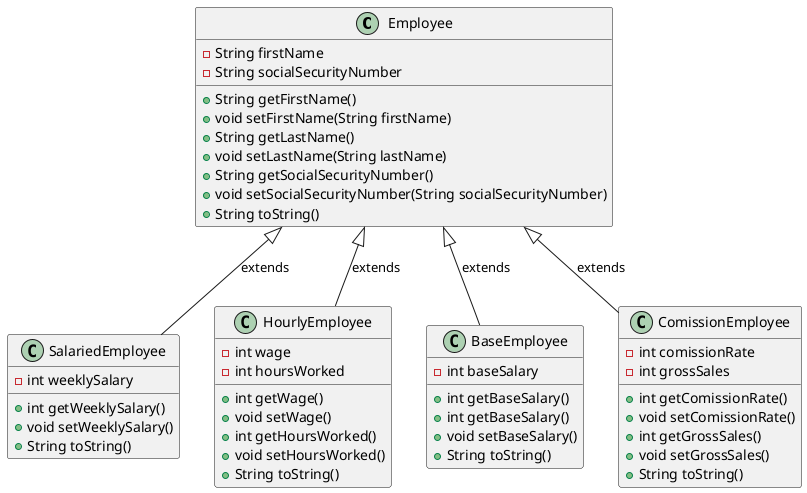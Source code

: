 'Part 1)'
@startuml
Employee <|-- SalariedEmployee : extends
Employee : -String firstName
Employee : -String socialSecurityNumber
Employee : +String getFirstName()
Employee : +void setFirstName(String firstName)
Employee : +String getLastName()
Employee : +void setLastName(String lastName)
Employee : +String getSocialSecurityNumber()
Employee : +void setSocialSecurityNumber(String socialSecurityNumber)
Employee : +String toString()

SalariedEmployee : -int weeklySalary
SalariedEmployee : +int getWeeklySalary()
SalariedEmployee : +void setWeeklySalary()
SalariedEmployee : +String toString()

Employee <|-- HourlyEmployee : extends
HourlyEmployee : -int wage
HourlyEmployee : -int hoursWorked
HourlyEmployee : +int getWage()
HourlyEmployee : +void setWage()
HourlyEmployee : +int getHoursWorked()
HourlyEmployee : +void setHoursWorked()
HourlyEmployee : +String toString()

Employee <|-- BaseEmployee : extends
BaseEmployee : -int baseSalary
BaseEmployee : +int getBaseSalary()
BaseEmployee : +int getBaseSalary()
BaseEmployee : +void setBaseSalary()
BaseEmployee : +String toString()

Employee <|-- ComissionEmployee : extends
ComissionEmployee : -int comissionRate
ComissionEmployee : -int grossSales
ComissionEmployee : +int getComissionRate()
ComissionEmployee : +void setComissionRate()
ComissionEmployee : +int getGrossSales()
ComissionEmployee : +void setGrossSales()
ComissionEmployee : +String toString()

@enduml

'Easier way to do it after reading documentation and getting the hang of it'

Part 2)
@startuml
class Ship {
    - String shipName
    - String yearBuilt

    + String getShipName()
    + void setShipName(String shipName)
    + String getYearBuilt()
    + void setYearBuilt(String yearBuilt)
    + String toString()
    + void printShip()
}

class CargoShip extends Ship {
    - int cargoCapacityInTonnage
    
    + int getCargoCapacityInTonnage()
    + void setCargoCapacityInTonnage(int cargoCapacityInTonnage)
    + String toString()
}

class CruiseShip extends Ship {
    - int maxNumberPassengers
    
    + int getMaxNumberPassengers()
    + void setMaxNumberPassengers(int maxNumberPassengers)
    + String toString()
}
@enduml

'Part 3)'
@startuml

class Instructor {
    - String firstName
    - String lastName
    - String officeNumber

    + String getFirstName()
    + void setFirstName(String firstName)
    + String getLastName()
    + void setLastName(String lastName)
    + String getOfficeNumber()
    + void setOfficeNumber(String officeNumber)
    + String toString()
}

class Textbook {
    - String title
    - String author
    - String publisher

    + String getTitle()
    + void setTitle(String title)
    + String getAuthor()
    + void setAuthor(String author)
    + String getPublisher()
    + void setPublisher(String publisher)
    + String toString()
}

class Course {
    - String name
    - ArrayList<Instructor> instructors
    - ArrayList<Textbook> textbooks

    + String getName()
    + void setName(String name)
    + ArrayList<Instructor> getInstructors()
    + void setInstructor(Instructor instructor)
    + ArrayList<Textbook> getTextbooks()
    + void setTextbook(Textbook textbook)
    + String toString()
    + void printCourse()
}

Course o-- Instructor : has
Course o-- Textbook : has

@enduml

'Part 4 - from part 2 after all 3 ships have been dynamically created)'
@startuml

class File {
    - String name
    
    + File(String name)
    + String getName()
    + void setName(String name)
    + String toString()
}

class Folder {
    - String name
    - ArrayList<Folder> subfolders
    - ArrayList<File> files
    
    + Folder()
    + String getName()
    + void setName(String name)
    + void addSubfolder(String subFolderName)
    + Folder getSubfolder(String subFolderName)
    + void removeSubfolder(String subFolderName)
    + void addFile(String fileName)
    + boolean removeFile(File file)
    + String toString()
    + void printFolderContents()
}

Folder *-- File : contains
Folder *-- Folder : contains

@enduml

'OBJECT DIAGRAMS:'
'Part 1)'
@startuml

object ship1 {
    shipName = "Sea Explorer"
    yearBuilt = "2001"
}

object cargoShip1 {
    shipName = "Ocean Carrier"
    cargoCapacityInTonnage = 50000
}

object cruiseShip1 {
    shipName = "Luxury Voyager"
    maxNumberPassengers = 3000
}

ship1 : Ship
cargoShip1 : CargoShip
cruiseShip1 : CruiseShip

ship1 <|-- cargoShip1
ship1 <|-- cruiseShip1

@enduml

'Part 2 - from part 3 after step 5, before adding a second instructor and book)'
@startuml

object instructor1 {
    firstName = "Nima"
    lastName = "Davarpanah"
    officeNumber = "3-2636"
}

object textbook1 {
    title = "CleanCode: A Handbook of Agile Software Craftsmanship"
    author = "Robert Cecil Martin"
    publisher = "Pearson"
}

object course1 {
    name = "CS5800 - Advanced Software Engineering"
    instructors = instructor1
    textbooks = textbook1
}

course1 *-- instructor1
course1 *-- textbook1


@enduml


'Part 3 - from part 4 after step 2 when the app folder is deleted)'
@startuml

object phpDemo1 {
    name = "php_demo1"
}

object sourceFiles {
    name = "Source Files"
}

object includePath {
    name = "Include Path"
}

object remoteFiles {
    name = "Remote Files"
}

object cache {
    name = "cache"
}

object phalcon {
    name = ".phalcon"
}

object publicFolder {
    name = "public"
}

object htaccess {
    name = ".htaccess"
}

object htrouter {
    name = ".htrouter.php"
}

object indexHTML {
    name = "index.html"
}

phpDemo1 *-- sourceFiles
phpDemo1 *-- includePath
phpDemo1 *-- remoteFiles

sourceFiles *-- phalcon
sourceFiles *-- cache

sourceFiles *-- publicFolder

publicFolder *-- htaccess
publicFolder *-- htrouter
publicFolder *-- indexHTML

@enduml
